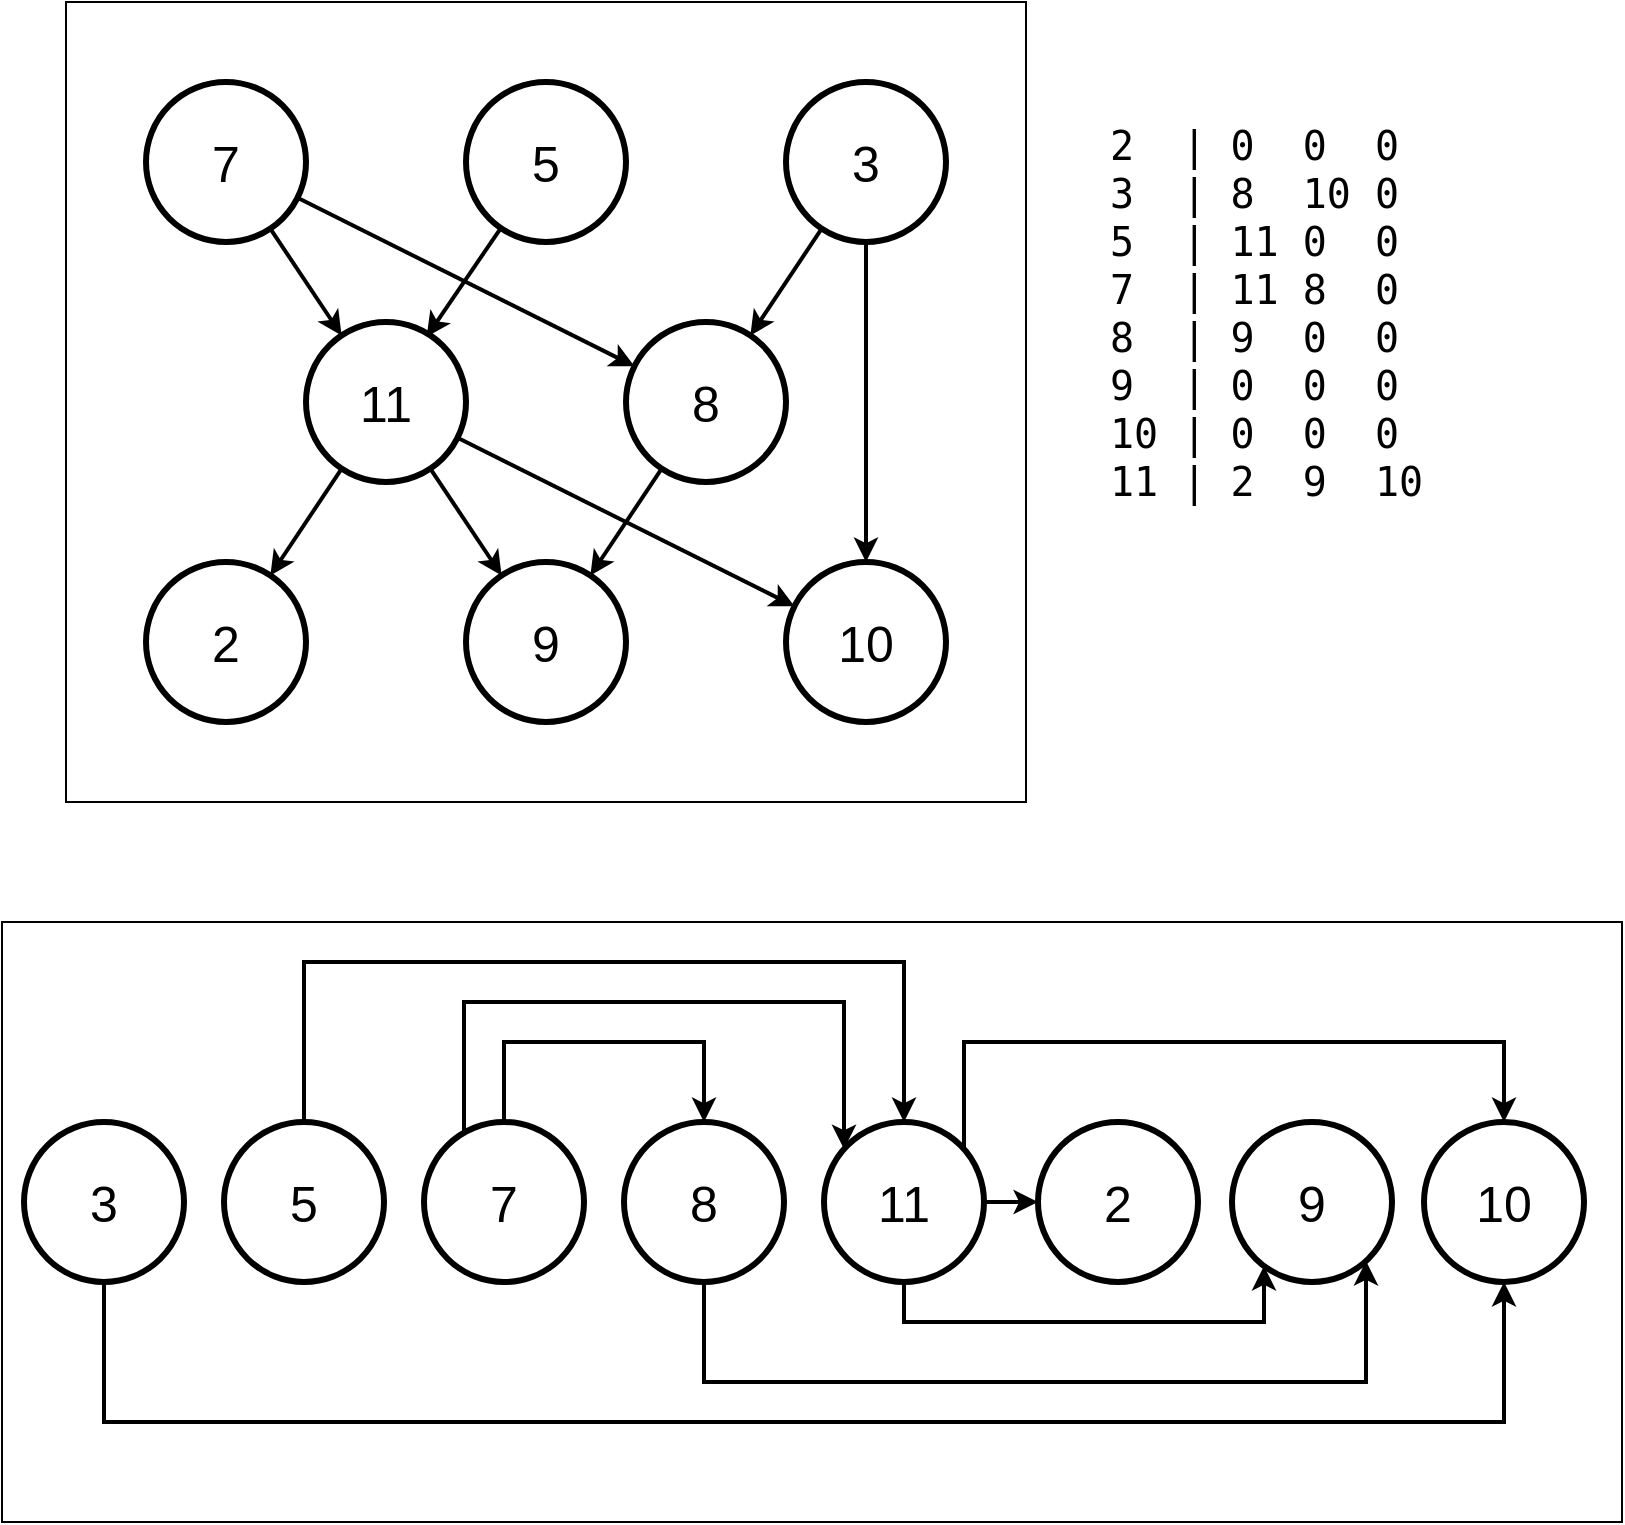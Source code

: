 <mxfile version="24.7.17">
  <diagram name="Страница — 1" id="BAhXWSJBSiOPwSqYRhcA">
    <mxGraphModel dx="1311" dy="913" grid="1" gridSize="10" guides="1" tooltips="1" connect="1" arrows="1" fold="1" page="1" pageScale="1" pageWidth="827" pageHeight="1169" math="0" shadow="0">
      <root>
        <mxCell id="0" />
        <mxCell id="1" parent="0" />
        <mxCell id="gLLxK-hHZidaJ1lRal6B-48" value="" style="rounded=0;whiteSpace=wrap;html=1;" vertex="1" parent="1">
          <mxGeometry x="8" y="540" width="810" height="300" as="geometry" />
        </mxCell>
        <mxCell id="gLLxK-hHZidaJ1lRal6B-25" value="" style="rounded=0;whiteSpace=wrap;html=1;" vertex="1" parent="1">
          <mxGeometry x="40" y="80" width="480" height="400" as="geometry" />
        </mxCell>
        <mxCell id="gLLxK-hHZidaJ1lRal6B-18" style="rounded=0;orthogonalLoop=1;jettySize=auto;html=1;strokeWidth=2;" edge="1" parent="1" source="gLLxK-hHZidaJ1lRal6B-3" target="gLLxK-hHZidaJ1lRal6B-13">
          <mxGeometry relative="1" as="geometry" />
        </mxCell>
        <mxCell id="gLLxK-hHZidaJ1lRal6B-3" value="7" style="ellipse;whiteSpace=wrap;html=1;aspect=fixed;strokeWidth=3;fontSize=25;" vertex="1" parent="1">
          <mxGeometry x="80" y="120" width="80" height="80" as="geometry" />
        </mxCell>
        <mxCell id="gLLxK-hHZidaJ1lRal6B-4" value="5" style="ellipse;whiteSpace=wrap;html=1;aspect=fixed;strokeWidth=3;fontSize=25;" vertex="1" parent="1">
          <mxGeometry x="240" y="120" width="80" height="80" as="geometry" />
        </mxCell>
        <mxCell id="gLLxK-hHZidaJ1lRal6B-20" style="rounded=0;orthogonalLoop=1;jettySize=auto;html=1;strokeWidth=2;" edge="1" parent="1" source="gLLxK-hHZidaJ1lRal6B-5" target="gLLxK-hHZidaJ1lRal6B-11">
          <mxGeometry relative="1" as="geometry" />
        </mxCell>
        <mxCell id="gLLxK-hHZidaJ1lRal6B-5" value="3" style="ellipse;whiteSpace=wrap;html=1;aspect=fixed;strokeWidth=3;fontSize=25;" vertex="1" parent="1">
          <mxGeometry x="400" y="120" width="80" height="80" as="geometry" />
        </mxCell>
        <mxCell id="gLLxK-hHZidaJ1lRal6B-9" value="2" style="ellipse;whiteSpace=wrap;html=1;aspect=fixed;strokeWidth=3;fontSize=25;" vertex="1" parent="1">
          <mxGeometry x="80" y="360" width="80" height="80" as="geometry" />
        </mxCell>
        <mxCell id="gLLxK-hHZidaJ1lRal6B-10" value="9" style="ellipse;whiteSpace=wrap;html=1;aspect=fixed;strokeWidth=3;fontSize=25;" vertex="1" parent="1">
          <mxGeometry x="240" y="360" width="80" height="80" as="geometry" />
        </mxCell>
        <mxCell id="gLLxK-hHZidaJ1lRal6B-11" value="10" style="ellipse;whiteSpace=wrap;html=1;aspect=fixed;strokeWidth=3;fontSize=25;" vertex="1" parent="1">
          <mxGeometry x="400" y="360" width="80" height="80" as="geometry" />
        </mxCell>
        <mxCell id="gLLxK-hHZidaJ1lRal6B-21" style="rounded=0;orthogonalLoop=1;jettySize=auto;html=1;strokeWidth=2;" edge="1" parent="1" source="gLLxK-hHZidaJ1lRal6B-12" target="gLLxK-hHZidaJ1lRal6B-11">
          <mxGeometry relative="1" as="geometry" />
        </mxCell>
        <mxCell id="gLLxK-hHZidaJ1lRal6B-22" style="rounded=0;orthogonalLoop=1;jettySize=auto;html=1;strokeWidth=2;" edge="1" parent="1" source="gLLxK-hHZidaJ1lRal6B-12" target="gLLxK-hHZidaJ1lRal6B-10">
          <mxGeometry relative="1" as="geometry" />
        </mxCell>
        <mxCell id="gLLxK-hHZidaJ1lRal6B-23" style="rounded=0;orthogonalLoop=1;jettySize=auto;html=1;strokeWidth=2;" edge="1" parent="1" source="gLLxK-hHZidaJ1lRal6B-12" target="gLLxK-hHZidaJ1lRal6B-9">
          <mxGeometry relative="1" as="geometry" />
        </mxCell>
        <mxCell id="gLLxK-hHZidaJ1lRal6B-12" value="11" style="ellipse;whiteSpace=wrap;html=1;aspect=fixed;strokeWidth=3;fontSize=25;" vertex="1" parent="1">
          <mxGeometry x="160" y="240" width="80" height="80" as="geometry" />
        </mxCell>
        <mxCell id="gLLxK-hHZidaJ1lRal6B-24" style="rounded=0;orthogonalLoop=1;jettySize=auto;html=1;strokeWidth=2;" edge="1" parent="1" source="gLLxK-hHZidaJ1lRal6B-13" target="gLLxK-hHZidaJ1lRal6B-10">
          <mxGeometry relative="1" as="geometry" />
        </mxCell>
        <mxCell id="gLLxK-hHZidaJ1lRal6B-13" value="8" style="ellipse;whiteSpace=wrap;html=1;aspect=fixed;strokeWidth=3;fontSize=25;" vertex="1" parent="1">
          <mxGeometry x="320" y="240" width="80" height="80" as="geometry" />
        </mxCell>
        <mxCell id="gLLxK-hHZidaJ1lRal6B-14" style="rounded=0;orthogonalLoop=1;jettySize=auto;html=1;strokeWidth=2;" edge="1" parent="1" source="gLLxK-hHZidaJ1lRal6B-3" target="gLLxK-hHZidaJ1lRal6B-12">
          <mxGeometry relative="1" as="geometry" />
        </mxCell>
        <mxCell id="gLLxK-hHZidaJ1lRal6B-17" style="rounded=0;orthogonalLoop=1;jettySize=auto;html=1;entryX=0.754;entryY=0.092;entryDx=0;entryDy=0;entryPerimeter=0;strokeWidth=2;" edge="1" parent="1" source="gLLxK-hHZidaJ1lRal6B-4" target="gLLxK-hHZidaJ1lRal6B-12">
          <mxGeometry relative="1" as="geometry">
            <mxPoint x="220" y="300" as="targetPoint" />
          </mxGeometry>
        </mxCell>
        <mxCell id="gLLxK-hHZidaJ1lRal6B-19" style="rounded=0;orthogonalLoop=1;jettySize=auto;html=1;strokeWidth=2;" edge="1" parent="1" source="gLLxK-hHZidaJ1lRal6B-5" target="gLLxK-hHZidaJ1lRal6B-13">
          <mxGeometry relative="1" as="geometry" />
        </mxCell>
        <mxCell id="gLLxK-hHZidaJ1lRal6B-26" value="&lt;pre style=&quot;font-size: 20px;&quot;&gt;&lt;font style=&quot;font-size: 20px;&quot;&gt;2  | 0  0  0&lt;br&gt;&lt;/font&gt;&lt;font style=&quot;font-size: 20px;&quot;&gt;3  | 8  10 0&lt;br&gt;&lt;/font&gt;&lt;span style=&quot;&quot;&gt;5  | 11 0  0&lt;br&gt;&lt;/span&gt;&lt;span style=&quot;&quot;&gt;7  | 11 8  0&lt;br&gt;&lt;/span&gt;&lt;span style=&quot;&quot;&gt;8  | 9  0  0&lt;br&gt;&lt;/span&gt;&lt;span style=&quot;&quot;&gt;9  | 0  0  0&lt;br&gt;&lt;/span&gt;&lt;span style=&quot;&quot;&gt;10 | 0  0  0&lt;br&gt;&lt;/span&gt;&lt;span style=&quot;&quot;&gt;11 | 2  9  10&lt;/span&gt;&lt;/pre&gt;" style="text;html=1;align=left;verticalAlign=middle;resizable=0;points=[];autosize=1;strokeColor=none;fillColor=none;" vertex="1" parent="1">
          <mxGeometry x="560" y="110" width="180" height="250" as="geometry" />
        </mxCell>
        <mxCell id="gLLxK-hHZidaJ1lRal6B-28" style="rounded=0;orthogonalLoop=1;jettySize=auto;html=1;strokeWidth=2;edgeStyle=orthogonalEdgeStyle;" edge="1" source="gLLxK-hHZidaJ1lRal6B-29" target="gLLxK-hHZidaJ1lRal6B-41" parent="1">
          <mxGeometry relative="1" as="geometry">
            <Array as="points">
              <mxPoint x="259" y="600" />
              <mxPoint x="359" y="600" />
            </Array>
          </mxGeometry>
        </mxCell>
        <mxCell id="gLLxK-hHZidaJ1lRal6B-29" value="7" style="ellipse;whiteSpace=wrap;html=1;aspect=fixed;strokeWidth=3;fontSize=25;" vertex="1" parent="1">
          <mxGeometry x="219" y="640" width="80" height="80" as="geometry" />
        </mxCell>
        <mxCell id="gLLxK-hHZidaJ1lRal6B-30" value="5" style="ellipse;whiteSpace=wrap;html=1;aspect=fixed;strokeWidth=3;fontSize=25;" vertex="1" parent="1">
          <mxGeometry x="119" y="640" width="80" height="80" as="geometry" />
        </mxCell>
        <mxCell id="gLLxK-hHZidaJ1lRal6B-31" style="rounded=0;orthogonalLoop=1;jettySize=auto;html=1;strokeWidth=2;edgeStyle=orthogonalEdgeStyle;" edge="1" source="gLLxK-hHZidaJ1lRal6B-32" target="gLLxK-hHZidaJ1lRal6B-35" parent="1">
          <mxGeometry relative="1" as="geometry">
            <Array as="points">
              <mxPoint x="59" y="790" />
              <mxPoint x="759" y="790" />
            </Array>
          </mxGeometry>
        </mxCell>
        <mxCell id="gLLxK-hHZidaJ1lRal6B-32" value="3" style="ellipse;whiteSpace=wrap;html=1;aspect=fixed;strokeWidth=3;fontSize=25;" vertex="1" parent="1">
          <mxGeometry x="19" y="640" width="80" height="80" as="geometry" />
        </mxCell>
        <mxCell id="gLLxK-hHZidaJ1lRal6B-34" value="9" style="ellipse;whiteSpace=wrap;html=1;aspect=fixed;strokeWidth=3;fontSize=25;" vertex="1" parent="1">
          <mxGeometry x="623" y="640" width="80" height="80" as="geometry" />
        </mxCell>
        <mxCell id="gLLxK-hHZidaJ1lRal6B-35" value="10" style="ellipse;whiteSpace=wrap;html=1;aspect=fixed;strokeWidth=3;fontSize=25;" vertex="1" parent="1">
          <mxGeometry x="719" y="640" width="80" height="80" as="geometry" />
        </mxCell>
        <mxCell id="gLLxK-hHZidaJ1lRal6B-36" style="rounded=0;orthogonalLoop=1;jettySize=auto;html=1;strokeWidth=2;edgeStyle=orthogonalEdgeStyle;" edge="1" source="gLLxK-hHZidaJ1lRal6B-39" target="gLLxK-hHZidaJ1lRal6B-35" parent="1">
          <mxGeometry relative="1" as="geometry">
            <Array as="points">
              <mxPoint x="489" y="600" />
              <mxPoint x="759" y="600" />
            </Array>
          </mxGeometry>
        </mxCell>
        <mxCell id="gLLxK-hHZidaJ1lRal6B-37" style="rounded=0;orthogonalLoop=1;jettySize=auto;html=1;strokeWidth=2;edgeStyle=orthogonalEdgeStyle;" edge="1" source="gLLxK-hHZidaJ1lRal6B-39" target="gLLxK-hHZidaJ1lRal6B-34" parent="1">
          <mxGeometry relative="1" as="geometry">
            <Array as="points">
              <mxPoint x="459" y="740" />
              <mxPoint x="639" y="740" />
            </Array>
          </mxGeometry>
        </mxCell>
        <mxCell id="gLLxK-hHZidaJ1lRal6B-38" style="rounded=0;orthogonalLoop=1;jettySize=auto;html=1;strokeWidth=2;exitX=1;exitY=0.5;exitDx=0;exitDy=0;" edge="1" source="gLLxK-hHZidaJ1lRal6B-39" target="gLLxK-hHZidaJ1lRal6B-33" parent="1">
          <mxGeometry relative="1" as="geometry" />
        </mxCell>
        <mxCell id="gLLxK-hHZidaJ1lRal6B-40" style="rounded=0;orthogonalLoop=1;jettySize=auto;html=1;strokeWidth=2;edgeStyle=orthogonalEdgeStyle;" edge="1" source="gLLxK-hHZidaJ1lRal6B-41" target="gLLxK-hHZidaJ1lRal6B-34" parent="1">
          <mxGeometry relative="1" as="geometry">
            <Array as="points">
              <mxPoint x="359" y="770" />
              <mxPoint x="690" y="770" />
            </Array>
          </mxGeometry>
        </mxCell>
        <mxCell id="gLLxK-hHZidaJ1lRal6B-41" value="8" style="ellipse;whiteSpace=wrap;html=1;aspect=fixed;strokeWidth=3;fontSize=25;" vertex="1" parent="1">
          <mxGeometry x="319" y="640" width="80" height="80" as="geometry" />
        </mxCell>
        <mxCell id="gLLxK-hHZidaJ1lRal6B-42" style="rounded=0;orthogonalLoop=1;jettySize=auto;html=1;strokeWidth=2;edgeStyle=orthogonalEdgeStyle;" edge="1" source="gLLxK-hHZidaJ1lRal6B-29" target="gLLxK-hHZidaJ1lRal6B-39" parent="1">
          <mxGeometry relative="1" as="geometry">
            <Array as="points">
              <mxPoint x="239" y="580" />
              <mxPoint x="429" y="580" />
            </Array>
          </mxGeometry>
        </mxCell>
        <mxCell id="gLLxK-hHZidaJ1lRal6B-43" style="rounded=0;orthogonalLoop=1;jettySize=auto;html=1;strokeWidth=2;edgeStyle=orthogonalEdgeStyle;" edge="1" source="gLLxK-hHZidaJ1lRal6B-30" target="gLLxK-hHZidaJ1lRal6B-39" parent="1">
          <mxGeometry relative="1" as="geometry">
            <mxPoint x="229" y="690" as="targetPoint" />
            <Array as="points">
              <mxPoint x="159" y="560" />
              <mxPoint x="459" y="560" />
            </Array>
          </mxGeometry>
        </mxCell>
        <mxCell id="gLLxK-hHZidaJ1lRal6B-33" value="2" style="ellipse;whiteSpace=wrap;html=1;aspect=fixed;strokeWidth=3;fontSize=25;" vertex="1" parent="1">
          <mxGeometry x="526" y="640" width="80" height="80" as="geometry" />
        </mxCell>
        <mxCell id="gLLxK-hHZidaJ1lRal6B-39" value="11" style="ellipse;whiteSpace=wrap;html=1;aspect=fixed;strokeWidth=3;fontSize=25;" vertex="1" parent="1">
          <mxGeometry x="419" y="640" width="80" height="80" as="geometry" />
        </mxCell>
      </root>
    </mxGraphModel>
  </diagram>
</mxfile>
